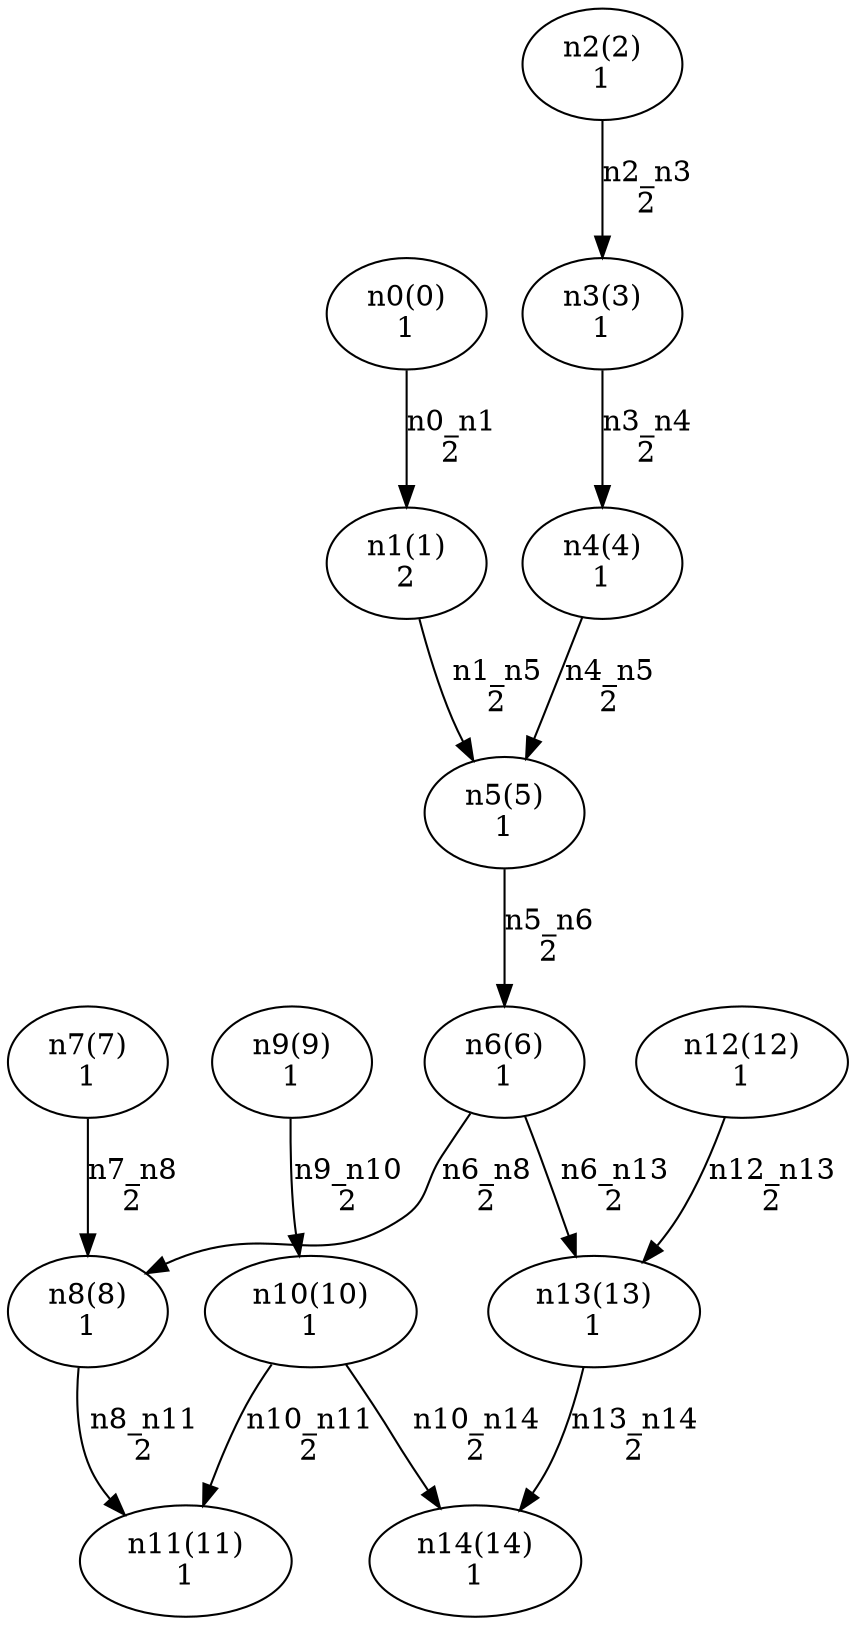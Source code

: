 digraph test_0 {
    size="28,40";
    n0 [ label="n0(0)\n1" ];
    n1 [ label="n1(1)\n2" ];
    n5 [ label="n5(5)\n1" ];
    n2 [ label="n2(2)\n1" ];
    n3 [ label="n3(3)\n1" ];
    n4 [ label="n4(4)\n1" ];
    n6 [ label="n6(6)\n1" ];
    n8 [ label="n8(8)\n1" ];
    n13 [ label="n13(13)\n1" ];
    n7 [ label="n7(7)\n1" ];
    n11 [ label="n11(11)\n1" ];
    n9 [ label="n9(9)\n1" ];
    n10 [ label="n10(10)\n1" ];
    n14 [ label="n14(14)\n1" ];
    n12 [ label="n12(12)\n1" ];

    n0 -> n1 [ label="n0_n1\n2" ];
    n1 -> n5 [ label="n1_n5\n2" ];
    n2 -> n3 [ label="n2_n3\n2" ];
    n3 -> n4 [ label="n3_n4\n2" ];
    n4 -> n5 [ label="n4_n5\n2" ];
    n5 -> n6 [ label="n5_n6\n2" ];
    n6 -> n8 [ label="n6_n8\n2" ];
    n6 -> n13 [ label="n6_n13\n2" ];
    n7 -> n8 [ label="n7_n8\n2" ];
    n8 -> n11 [ label="n8_n11\n2" ];
    n9 -> n10 [ label="n9_n10\n2" ];
    n10 -> n11 [ label="n10_n11\n2" ];
    n10 -> n14 [ label="n10_n14\n2" ];
    n12 -> n13 [ label="n12_n13\n2" ];
    n13 -> n14 [ label="n13_n14\n2" ];
}
